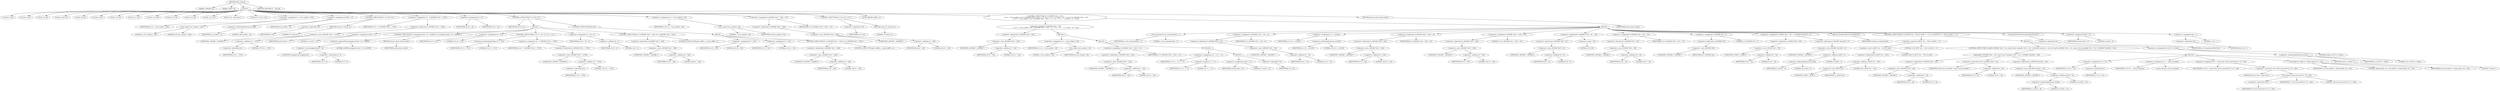digraph tftp_connect {  
"1000115" [label = "(METHOD,tftp_connect)" ]
"1000116" [label = "(PARAM,_DWORD *a1)" ]
"1000117" [label = "(PARAM,_BYTE *a2)" ]
"1000118" [label = "(BLOCK,,)" ]
"1000119" [label = "(LOCAL,v4: int)" ]
"1000120" [label = "(LOCAL,v5: int)" ]
"1000121" [label = "(LOCAL,v6: int)" ]
"1000122" [label = "(LOCAL,result: int)" ]
"1000123" [label = "(LOCAL,v8: int)" ]
"1000124" [label = "(LOCAL,v9: int)" ]
"1000125" [label = "(LOCAL,v10: int)" ]
"1000126" [label = "(LOCAL,v11: int)" ]
"1000127" [label = "(LOCAL,v12: bool)" ]
"1000128" [label = "(LOCAL,v13: int)" ]
"1000129" [label = "(LOCAL,v14: int)" ]
"1000130" [label = "(LOCAL,v15: int *)" ]
"1000131" [label = "(LOCAL,v16: const char *)" ]
"1000132" [label = "(LOCAL,v17: char [ 128 ])" ]
"1000133" [label = "(<operator>.assignment,v4 = Curl_ccalloc(1, 336))" ]
"1000134" [label = "(IDENTIFIER,v4,v4 = Curl_ccalloc(1, 336))" ]
"1000135" [label = "(Curl_ccalloc,Curl_ccalloc(1, 336))" ]
"1000136" [label = "(LITERAL,1,Curl_ccalloc(1, 336))" ]
"1000137" [label = "(LITERAL,336,Curl_ccalloc(1, 336))" ]
"1000138" [label = "(<operator>.assignment,a1[188] = v4)" ]
"1000139" [label = "(<operator>.indirectIndexAccess,a1[188])" ]
"1000140" [label = "(IDENTIFIER,a1,a1[188] = v4)" ]
"1000141" [label = "(LITERAL,188,a1[188] = v4)" ]
"1000142" [label = "(IDENTIFIER,v4,a1[188] = v4)" ]
"1000143" [label = "(CONTROL_STRUCTURE,if ( !v4 ),if ( !v4 ))" ]
"1000144" [label = "(<operator>.logicalNot,!v4)" ]
"1000145" [label = "(IDENTIFIER,v4,!v4)" ]
"1000146" [label = "(RETURN,return 27;,return 27;)" ]
"1000147" [label = "(LITERAL,27,return 27;)" ]
"1000148" [label = "(<operator>.assignment,v5 = *(_DWORD *)(*a1 + 1576))" ]
"1000149" [label = "(IDENTIFIER,v5,v5 = *(_DWORD *)(*a1 + 1576))" ]
"1000150" [label = "(<operator>.indirection,*(_DWORD *)(*a1 + 1576))" ]
"1000151" [label = "(<operator>.cast,(_DWORD *)(*a1 + 1576))" ]
"1000152" [label = "(UNKNOWN,_DWORD *,_DWORD *)" ]
"1000153" [label = "(<operator>.addition,*a1 + 1576)" ]
"1000154" [label = "(<operator>.indirection,*a1)" ]
"1000155" [label = "(IDENTIFIER,a1,*a1 + 1576)" ]
"1000156" [label = "(LITERAL,1576,*a1 + 1576)" ]
"1000157" [label = "(<operator>.assignment,v6 = v4)" ]
"1000158" [label = "(IDENTIFIER,v6,v6 = v4)" ]
"1000159" [label = "(IDENTIFIER,v4,v6 = v4)" ]
"1000160" [label = "(CONTROL_STRUCTURE,if ( v5 ),if ( v5 ))" ]
"1000161" [label = "(IDENTIFIER,v5,if ( v5 ))" ]
"1000162" [label = "(BLOCK,,)" ]
"1000163" [label = "(<operator>.assignment,result = 71)" ]
"1000164" [label = "(IDENTIFIER,result,result = 71)" ]
"1000165" [label = "(LITERAL,71,result = 71)" ]
"1000166" [label = "(CONTROL_STRUCTURE,if ( (unsigned int)(v5 - 8) > 0xFFB0 ),if ( (unsigned int)(v5 - 8) > 0xFFB0 ))" ]
"1000167" [label = "(<operator>.greaterThan,(unsigned int)(v5 - 8) > 0xFFB0)" ]
"1000168" [label = "(<operator>.cast,(unsigned int)(v5 - 8))" ]
"1000169" [label = "(UNKNOWN,unsigned int,unsigned int)" ]
"1000170" [label = "(<operator>.subtraction,v5 - 8)" ]
"1000171" [label = "(IDENTIFIER,v5,v5 - 8)" ]
"1000172" [label = "(LITERAL,8,v5 - 8)" ]
"1000173" [label = "(LITERAL,0xFFB0,(unsigned int)(v5 - 8) > 0xFFB0)" ]
"1000174" [label = "(RETURN,return result;,return result;)" ]
"1000175" [label = "(IDENTIFIER,result,return result;)" ]
"1000176" [label = "(<operator>.assignment,v8 = 512)" ]
"1000177" [label = "(IDENTIFIER,v8,v8 = 512)" ]
"1000178" [label = "(LITERAL,512,v8 = 512)" ]
"1000179" [label = "(CONTROL_STRUCTURE,if ( v5 >= 513 ),if ( v5 >= 513 ))" ]
"1000180" [label = "(<operator>.greaterEqualsThan,v5 >= 513)" ]
"1000181" [label = "(IDENTIFIER,v5,v5 >= 513)" ]
"1000182" [label = "(LITERAL,513,v5 >= 513)" ]
"1000183" [label = "(<operator>.assignment,v8 = *(_DWORD *)(*a1 + 1576))" ]
"1000184" [label = "(IDENTIFIER,v8,v8 = *(_DWORD *)(*a1 + 1576))" ]
"1000185" [label = "(<operator>.indirection,*(_DWORD *)(*a1 + 1576))" ]
"1000186" [label = "(<operator>.cast,(_DWORD *)(*a1 + 1576))" ]
"1000187" [label = "(UNKNOWN,_DWORD *,_DWORD *)" ]
"1000188" [label = "(<operator>.addition,*a1 + 1576)" ]
"1000189" [label = "(<operator>.indirection,*a1)" ]
"1000190" [label = "(IDENTIFIER,a1,*a1 + 1576)" ]
"1000191" [label = "(LITERAL,1576,*a1 + 1576)" ]
"1000192" [label = "(<operator>.assignment,v9 = v8 + 4)" ]
"1000193" [label = "(IDENTIFIER,v9,v9 = v8 + 4)" ]
"1000194" [label = "(<operator>.addition,v8 + 4)" ]
"1000195" [label = "(IDENTIFIER,v8,v8 + 4)" ]
"1000196" [label = "(LITERAL,4,v8 + 4)" ]
"1000197" [label = "(CONTROL_STRUCTURE,if ( *(_DWORD *)(v6 + 328) ),if ( *(_DWORD *)(v6 + 328) ))" ]
"1000198" [label = "(<operator>.indirection,*(_DWORD *)(v6 + 328))" ]
"1000199" [label = "(<operator>.cast,(_DWORD *)(v6 + 328))" ]
"1000200" [label = "(UNKNOWN,_DWORD *,_DWORD *)" ]
"1000201" [label = "(<operator>.addition,v6 + 328)" ]
"1000202" [label = "(IDENTIFIER,v6,v6 + 328)" ]
"1000203" [label = "(LITERAL,328,v6 + 328)" ]
"1000204" [label = "(CONTROL_STRUCTURE,goto LABEL_11;,goto LABEL_11;)" ]
"1000205" [label = "(CONTROL_STRUCTURE,else,else)" ]
"1000206" [label = "(BLOCK,,)" ]
"1000207" [label = "(<operator>.assignment,v9 = 516)" ]
"1000208" [label = "(IDENTIFIER,v9,v9 = 516)" ]
"1000209" [label = "(LITERAL,516,v9 = 516)" ]
"1000210" [label = "(<operator>.assignment,v5 = 512)" ]
"1000211" [label = "(IDENTIFIER,v5,v5 = 512)" ]
"1000212" [label = "(LITERAL,512,v5 = 512)" ]
"1000213" [label = "(CONTROL_STRUCTURE,if ( *(_DWORD *)(v4 + 328) ),if ( *(_DWORD *)(v4 + 328) ))" ]
"1000214" [label = "(<operator>.indirection,*(_DWORD *)(v4 + 328))" ]
"1000215" [label = "(<operator>.cast,(_DWORD *)(v4 + 328))" ]
"1000216" [label = "(UNKNOWN,_DWORD *,_DWORD *)" ]
"1000217" [label = "(<operator>.addition,v4 + 328)" ]
"1000218" [label = "(IDENTIFIER,v4,v4 + 328)" ]
"1000219" [label = "(LITERAL,328,v4 + 328)" ]
"1000220" [label = "(CONTROL_STRUCTURE,goto LABEL_11;,goto LABEL_11;)" ]
"1000221" [label = "(<operator>.assignment,v10 = Curl_ccalloc(1, v9))" ]
"1000222" [label = "(IDENTIFIER,v10,v10 = Curl_ccalloc(1, v9))" ]
"1000223" [label = "(Curl_ccalloc,Curl_ccalloc(1, v9))" ]
"1000224" [label = "(LITERAL,1,Curl_ccalloc(1, v9))" ]
"1000225" [label = "(IDENTIFIER,v9,Curl_ccalloc(1, v9))" ]
"1000226" [label = "(<operator>.assignment,*(_DWORD *)(v6 + 328) = v10)" ]
"1000227" [label = "(<operator>.indirection,*(_DWORD *)(v6 + 328))" ]
"1000228" [label = "(<operator>.cast,(_DWORD *)(v6 + 328))" ]
"1000229" [label = "(UNKNOWN,_DWORD *,_DWORD *)" ]
"1000230" [label = "(<operator>.addition,v6 + 328)" ]
"1000231" [label = "(IDENTIFIER,v6,v6 + 328)" ]
"1000232" [label = "(LITERAL,328,v6 + 328)" ]
"1000233" [label = "(IDENTIFIER,v10,*(_DWORD *)(v6 + 328) = v10)" ]
"1000234" [label = "(CONTROL_STRUCTURE,if ( !v10 ),if ( !v10 ))" ]
"1000235" [label = "(<operator>.logicalNot,!v10)" ]
"1000236" [label = "(IDENTIFIER,v10,!v10)" ]
"1000237" [label = "(RETURN,return 27;,return 27;)" ]
"1000238" [label = "(LITERAL,27,return 27;)" ]
"1000239" [label = "(JUMP_TARGET,LABEL_11)" ]
"1000240" [label = "(CONTROL_STRUCTURE,if ( *(_DWORD *)(v6 + 332)\n    || (v11 = Curl_ccalloc(1, v9), *(_DWORD *)(v6 + 332) = v11, v12 = v11 == 0, result = 27, !v12) ),if ( *(_DWORD *)(v6 + 332)\n    || (v11 = Curl_ccalloc(1, v9), *(_DWORD *)(v6 + 332) = v11, v12 = v11 == 0, result = 27, !v12) ))" ]
"1000241" [label = "(<operator>.logicalOr,*(_DWORD *)(v6 + 332)\n    || (v11 = Curl_ccalloc(1, v9), *(_DWORD *)(v6 + 332) = v11, v12 = v11 == 0, result = 27, !v12))" ]
"1000242" [label = "(<operator>.indirection,*(_DWORD *)(v6 + 332))" ]
"1000243" [label = "(<operator>.cast,(_DWORD *)(v6 + 332))" ]
"1000244" [label = "(UNKNOWN,_DWORD *,_DWORD *)" ]
"1000245" [label = "(<operator>.addition,v6 + 332)" ]
"1000246" [label = "(IDENTIFIER,v6,v6 + 332)" ]
"1000247" [label = "(LITERAL,332,v6 + 332)" ]
"1000248" [label = "(BLOCK,,)" ]
"1000249" [label = "(<operator>.assignment,v11 = Curl_ccalloc(1, v9))" ]
"1000250" [label = "(IDENTIFIER,v11,v11 = Curl_ccalloc(1, v9))" ]
"1000251" [label = "(Curl_ccalloc,Curl_ccalloc(1, v9))" ]
"1000252" [label = "(LITERAL,1,Curl_ccalloc(1, v9))" ]
"1000253" [label = "(IDENTIFIER,v9,Curl_ccalloc(1, v9))" ]
"1000254" [label = "(BLOCK,,)" ]
"1000255" [label = "(<operator>.assignment,*(_DWORD *)(v6 + 332) = v11)" ]
"1000256" [label = "(<operator>.indirection,*(_DWORD *)(v6 + 332))" ]
"1000257" [label = "(<operator>.cast,(_DWORD *)(v6 + 332))" ]
"1000258" [label = "(UNKNOWN,_DWORD *,_DWORD *)" ]
"1000259" [label = "(<operator>.addition,v6 + 332)" ]
"1000260" [label = "(IDENTIFIER,v6,v6 + 332)" ]
"1000261" [label = "(LITERAL,332,v6 + 332)" ]
"1000262" [label = "(IDENTIFIER,v11,*(_DWORD *)(v6 + 332) = v11)" ]
"1000263" [label = "(BLOCK,,)" ]
"1000264" [label = "(<operator>.assignment,v12 = v11 == 0)" ]
"1000265" [label = "(IDENTIFIER,v12,v12 = v11 == 0)" ]
"1000266" [label = "(<operator>.equals,v11 == 0)" ]
"1000267" [label = "(IDENTIFIER,v11,v11 == 0)" ]
"1000268" [label = "(LITERAL,0,v11 == 0)" ]
"1000269" [label = "(BLOCK,,)" ]
"1000270" [label = "(<operator>.assignment,result = 27)" ]
"1000271" [label = "(IDENTIFIER,result,result = 27)" ]
"1000272" [label = "(LITERAL,27,result = 27)" ]
"1000273" [label = "(<operator>.logicalNot,!v12)" ]
"1000274" [label = "(IDENTIFIER,v12,!v12)" ]
"1000275" [label = "(BLOCK,,)" ]
"1000276" [label = "(Curl_conncontrol,Curl_conncontrol(a1, 1))" ]
"1000277" [label = "(IDENTIFIER,a1,Curl_conncontrol(a1, 1))" ]
"1000278" [label = "(LITERAL,1,Curl_conncontrol(a1, 1))" ]
"1000279" [label = "(<operator>.assignment,*(_DWORD *)(v6 + 16) = a1)" ]
"1000280" [label = "(<operator>.indirection,*(_DWORD *)(v6 + 16))" ]
"1000281" [label = "(<operator>.cast,(_DWORD *)(v6 + 16))" ]
"1000282" [label = "(UNKNOWN,_DWORD *,_DWORD *)" ]
"1000283" [label = "(<operator>.addition,v6 + 16)" ]
"1000284" [label = "(IDENTIFIER,v6,v6 + 16)" ]
"1000285" [label = "(LITERAL,16,v6 + 16)" ]
"1000286" [label = "(IDENTIFIER,a1,*(_DWORD *)(v6 + 16) = a1)" ]
"1000287" [label = "(<operator>.assignment,v13 = a1[105])" ]
"1000288" [label = "(IDENTIFIER,v13,v13 = a1[105])" ]
"1000289" [label = "(<operator>.indirectIndexAccess,a1[105])" ]
"1000290" [label = "(IDENTIFIER,a1,v13 = a1[105])" ]
"1000291" [label = "(LITERAL,105,v13 = a1[105])" ]
"1000292" [label = "(<operator>.assignment,*(_DWORD *)(v6 + 324) = v5)" ]
"1000293" [label = "(<operator>.indirection,*(_DWORD *)(v6 + 324))" ]
"1000294" [label = "(<operator>.cast,(_DWORD *)(v6 + 324))" ]
"1000295" [label = "(UNKNOWN,_DWORD *,_DWORD *)" ]
"1000296" [label = "(<operator>.addition,v6 + 324)" ]
"1000297" [label = "(IDENTIFIER,v6,v6 + 324)" ]
"1000298" [label = "(LITERAL,324,v6 + 324)" ]
"1000299" [label = "(IDENTIFIER,v5,*(_DWORD *)(v6 + 324) = v5)" ]
"1000300" [label = "(<operator>.assignment,*(_DWORD *)(v6 + 320) = 512)" ]
"1000301" [label = "(<operator>.indirection,*(_DWORD *)(v6 + 320))" ]
"1000302" [label = "(<operator>.cast,(_DWORD *)(v6 + 320))" ]
"1000303" [label = "(UNKNOWN,_DWORD *,_DWORD *)" ]
"1000304" [label = "(<operator>.addition,v6 + 320)" ]
"1000305" [label = "(IDENTIFIER,v6,v6 + 320)" ]
"1000306" [label = "(LITERAL,320,v6 + 320)" ]
"1000307" [label = "(LITERAL,512,*(_DWORD *)(v6 + 320) = 512)" ]
"1000308" [label = "(<operator>.assignment,*(_DWORD *)(v6 + 8) = -100)" ]
"1000309" [label = "(<operator>.indirection,*(_DWORD *)(v6 + 8))" ]
"1000310" [label = "(<operator>.cast,(_DWORD *)(v6 + 8))" ]
"1000311" [label = "(UNKNOWN,_DWORD *,_DWORD *)" ]
"1000312" [label = "(<operator>.addition,v6 + 8)" ]
"1000313" [label = "(IDENTIFIER,v6,v6 + 8)" ]
"1000314" [label = "(LITERAL,8,v6 + 8)" ]
"1000315" [label = "(<operator>.minus,-100)" ]
"1000316" [label = "(LITERAL,100,-100)" ]
"1000317" [label = "(<operator>.assignment,*(_DWORD *)(v6 + 20) = v13)" ]
"1000318" [label = "(<operator>.indirection,*(_DWORD *)(v6 + 20))" ]
"1000319" [label = "(<operator>.cast,(_DWORD *)(v6 + 20))" ]
"1000320" [label = "(UNKNOWN,_DWORD *,_DWORD *)" ]
"1000321" [label = "(<operator>.addition,v6 + 20)" ]
"1000322" [label = "(IDENTIFIER,v6,v6 + 20)" ]
"1000323" [label = "(LITERAL,20,v6 + 20)" ]
"1000324" [label = "(IDENTIFIER,v13,*(_DWORD *)(v6 + 20) = v13)" ]
"1000325" [label = "(<operator>.assignment,*(_DWORD *)v6 = 0)" ]
"1000326" [label = "(<operator>.indirection,*(_DWORD *)v6)" ]
"1000327" [label = "(<operator>.cast,(_DWORD *)v6)" ]
"1000328" [label = "(UNKNOWN,_DWORD *,_DWORD *)" ]
"1000329" [label = "(IDENTIFIER,v6,(_DWORD *)v6)" ]
"1000330" [label = "(LITERAL,0,*(_DWORD *)v6 = 0)" ]
"1000331" [label = "(<operator>.assignment,*(_WORD *)(v6 + 52) = *(_DWORD *)(a1[20] + 4))" ]
"1000332" [label = "(<operator>.indirection,*(_WORD *)(v6 + 52))" ]
"1000333" [label = "(<operator>.cast,(_WORD *)(v6 + 52))" ]
"1000334" [label = "(UNKNOWN,_WORD *,_WORD *)" ]
"1000335" [label = "(<operator>.addition,v6 + 52)" ]
"1000336" [label = "(IDENTIFIER,v6,v6 + 52)" ]
"1000337" [label = "(LITERAL,52,v6 + 52)" ]
"1000338" [label = "(<operator>.indirection,*(_DWORD *)(a1[20] + 4))" ]
"1000339" [label = "(<operator>.cast,(_DWORD *)(a1[20] + 4))" ]
"1000340" [label = "(UNKNOWN,_DWORD *,_DWORD *)" ]
"1000341" [label = "(<operator>.addition,a1[20] + 4)" ]
"1000342" [label = "(<operator>.indirectIndexAccess,a1[20])" ]
"1000343" [label = "(IDENTIFIER,a1,a1[20] + 4)" ]
"1000344" [label = "(LITERAL,20,a1[20] + 4)" ]
"1000345" [label = "(LITERAL,4,a1[20] + 4)" ]
"1000346" [label = "(tftp_set_timeouts,tftp_set_timeouts(v6))" ]
"1000347" [label = "(IDENTIFIER,v6,tftp_set_timeouts(v6))" ]
"1000348" [label = "(CONTROL_STRUCTURE,if ( (*((_BYTE *)a1 + 591) & 0x40) == 0 ),if ( (*((_BYTE *)a1 + 591) & 0x40) == 0 ))" ]
"1000349" [label = "(<operator>.equals,(*((_BYTE *)a1 + 591) & 0x40) == 0)" ]
"1000350" [label = "(<operator>.and,*((_BYTE *)a1 + 591) & 0x40)" ]
"1000351" [label = "(<operator>.indirection,*((_BYTE *)a1 + 591))" ]
"1000352" [label = "(<operator>.addition,(_BYTE *)a1 + 591)" ]
"1000353" [label = "(<operator>.cast,(_BYTE *)a1)" ]
"1000354" [label = "(UNKNOWN,_BYTE *,_BYTE *)" ]
"1000355" [label = "(IDENTIFIER,a1,(_BYTE *)a1)" ]
"1000356" [label = "(LITERAL,591,(_BYTE *)a1 + 591)" ]
"1000357" [label = "(LITERAL,0x40,*((_BYTE *)a1 + 591) & 0x40)" ]
"1000358" [label = "(LITERAL,0,(*((_BYTE *)a1 + 591) & 0x40) == 0)" ]
"1000359" [label = "(BLOCK,,)" ]
"1000360" [label = "(CONTROL_STRUCTURE,if ( bind(*(_DWORD *)(v6 + 20), (const struct sockaddr *)(v6 + 52), *(_DWORD *)(a1[20] + 16)) ),if ( bind(*(_DWORD *)(v6 + 20), (const struct sockaddr *)(v6 + 52), *(_DWORD *)(a1[20] + 16)) ))" ]
"1000361" [label = "(bind,bind(*(_DWORD *)(v6 + 20), (const struct sockaddr *)(v6 + 52), *(_DWORD *)(a1[20] + 16)))" ]
"1000362" [label = "(<operator>.indirection,*(_DWORD *)(v6 + 20))" ]
"1000363" [label = "(<operator>.cast,(_DWORD *)(v6 + 20))" ]
"1000364" [label = "(UNKNOWN,_DWORD *,_DWORD *)" ]
"1000365" [label = "(<operator>.addition,v6 + 20)" ]
"1000366" [label = "(IDENTIFIER,v6,v6 + 20)" ]
"1000367" [label = "(LITERAL,20,v6 + 20)" ]
"1000368" [label = "(<operator>.cast,(const struct sockaddr *)(v6 + 52))" ]
"1000369" [label = "(UNKNOWN,const struct sockaddr *,const struct sockaddr *)" ]
"1000370" [label = "(<operator>.addition,v6 + 52)" ]
"1000371" [label = "(IDENTIFIER,v6,v6 + 52)" ]
"1000372" [label = "(LITERAL,52,v6 + 52)" ]
"1000373" [label = "(<operator>.indirection,*(_DWORD *)(a1[20] + 16))" ]
"1000374" [label = "(<operator>.cast,(_DWORD *)(a1[20] + 16))" ]
"1000375" [label = "(UNKNOWN,_DWORD *,_DWORD *)" ]
"1000376" [label = "(<operator>.addition,a1[20] + 16)" ]
"1000377" [label = "(<operator>.indirectIndexAccess,a1[20])" ]
"1000378" [label = "(IDENTIFIER,a1,a1[20] + 16)" ]
"1000379" [label = "(LITERAL,20,a1[20] + 16)" ]
"1000380" [label = "(LITERAL,16,a1[20] + 16)" ]
"1000381" [label = "(BLOCK,,)" ]
"1000382" [label = "(<operator>.assignment,v14 = *a1)" ]
"1000383" [label = "(IDENTIFIER,v14,v14 = *a1)" ]
"1000384" [label = "(<operator>.indirection,*a1)" ]
"1000385" [label = "(IDENTIFIER,a1,v14 = *a1)" ]
"1000386" [label = "(<operator>.assignment,v15 = _errno_location())" ]
"1000387" [label = "(IDENTIFIER,v15,v15 = _errno_location())" ]
"1000388" [label = "(_errno_location,_errno_location())" ]
"1000389" [label = "(<operator>.assignment,v16 = (const char *)Curl_strerror(*v15, v17, 128))" ]
"1000390" [label = "(IDENTIFIER,v16,v16 = (const char *)Curl_strerror(*v15, v17, 128))" ]
"1000391" [label = "(<operator>.cast,(const char *)Curl_strerror(*v15, v17, 128))" ]
"1000392" [label = "(UNKNOWN,const char *,const char *)" ]
"1000393" [label = "(Curl_strerror,Curl_strerror(*v15, v17, 128))" ]
"1000394" [label = "(<operator>.indirection,*v15)" ]
"1000395" [label = "(IDENTIFIER,v15,Curl_strerror(*v15, v17, 128))" ]
"1000396" [label = "(IDENTIFIER,v17,Curl_strerror(*v15, v17, 128))" ]
"1000397" [label = "(LITERAL,128,Curl_strerror(*v15, v17, 128))" ]
"1000398" [label = "(Curl_failf,Curl_failf(v14, \"bind() failed; %s\", v16))" ]
"1000399" [label = "(IDENTIFIER,v14,Curl_failf(v14, \"bind() failed; %s\", v16))" ]
"1000400" [label = "(LITERAL,\"bind() failed; %s\",Curl_failf(v14, \"bind() failed; %s\", v16))" ]
"1000401" [label = "(IDENTIFIER,v16,Curl_failf(v14, \"bind() failed; %s\", v16))" ]
"1000402" [label = "(RETURN,return 7;,return 7;)" ]
"1000403" [label = "(LITERAL,7,return 7;)" ]
"1000404" [label = "(<operators>.assignmentOr,a1[147] |= 0x40u)" ]
"1000405" [label = "(<operator>.indirectIndexAccess,a1[147])" ]
"1000406" [label = "(IDENTIFIER,a1,a1[147] |= 0x40u)" ]
"1000407" [label = "(LITERAL,147,a1[147] |= 0x40u)" ]
"1000408" [label = "(LITERAL,0x40u,a1[147] |= 0x40u)" ]
"1000409" [label = "(Curl_pgrsStartNow,Curl_pgrsStartNow(*a1))" ]
"1000410" [label = "(<operator>.indirection,*a1)" ]
"1000411" [label = "(IDENTIFIER,a1,Curl_pgrsStartNow(*a1))" ]
"1000412" [label = "(<operator>.assignment,result = 0)" ]
"1000413" [label = "(IDENTIFIER,result,result = 0)" ]
"1000414" [label = "(LITERAL,0,result = 0)" ]
"1000415" [label = "(<operator>.assignment,*a2 = 1)" ]
"1000416" [label = "(<operator>.indirection,*a2)" ]
"1000417" [label = "(IDENTIFIER,a2,*a2 = 1)" ]
"1000418" [label = "(LITERAL,1,*a2 = 1)" ]
"1000419" [label = "(RETURN,return result;,return result;)" ]
"1000420" [label = "(IDENTIFIER,result,return result;)" ]
"1000421" [label = "(METHOD_RETURN,int __fastcall)" ]
  "1000115" -> "1000116" 
  "1000115" -> "1000117" 
  "1000115" -> "1000118" 
  "1000115" -> "1000421" 
  "1000118" -> "1000119" 
  "1000118" -> "1000120" 
  "1000118" -> "1000121" 
  "1000118" -> "1000122" 
  "1000118" -> "1000123" 
  "1000118" -> "1000124" 
  "1000118" -> "1000125" 
  "1000118" -> "1000126" 
  "1000118" -> "1000127" 
  "1000118" -> "1000128" 
  "1000118" -> "1000129" 
  "1000118" -> "1000130" 
  "1000118" -> "1000131" 
  "1000118" -> "1000132" 
  "1000118" -> "1000133" 
  "1000118" -> "1000138" 
  "1000118" -> "1000143" 
  "1000118" -> "1000148" 
  "1000118" -> "1000157" 
  "1000118" -> "1000160" 
  "1000118" -> "1000221" 
  "1000118" -> "1000226" 
  "1000118" -> "1000234" 
  "1000118" -> "1000239" 
  "1000118" -> "1000240" 
  "1000118" -> "1000419" 
  "1000133" -> "1000134" 
  "1000133" -> "1000135" 
  "1000135" -> "1000136" 
  "1000135" -> "1000137" 
  "1000138" -> "1000139" 
  "1000138" -> "1000142" 
  "1000139" -> "1000140" 
  "1000139" -> "1000141" 
  "1000143" -> "1000144" 
  "1000143" -> "1000146" 
  "1000144" -> "1000145" 
  "1000146" -> "1000147" 
  "1000148" -> "1000149" 
  "1000148" -> "1000150" 
  "1000150" -> "1000151" 
  "1000151" -> "1000152" 
  "1000151" -> "1000153" 
  "1000153" -> "1000154" 
  "1000153" -> "1000156" 
  "1000154" -> "1000155" 
  "1000157" -> "1000158" 
  "1000157" -> "1000159" 
  "1000160" -> "1000161" 
  "1000160" -> "1000162" 
  "1000160" -> "1000205" 
  "1000162" -> "1000163" 
  "1000162" -> "1000166" 
  "1000162" -> "1000176" 
  "1000162" -> "1000179" 
  "1000162" -> "1000192" 
  "1000162" -> "1000197" 
  "1000163" -> "1000164" 
  "1000163" -> "1000165" 
  "1000166" -> "1000167" 
  "1000166" -> "1000174" 
  "1000167" -> "1000168" 
  "1000167" -> "1000173" 
  "1000168" -> "1000169" 
  "1000168" -> "1000170" 
  "1000170" -> "1000171" 
  "1000170" -> "1000172" 
  "1000174" -> "1000175" 
  "1000176" -> "1000177" 
  "1000176" -> "1000178" 
  "1000179" -> "1000180" 
  "1000179" -> "1000183" 
  "1000180" -> "1000181" 
  "1000180" -> "1000182" 
  "1000183" -> "1000184" 
  "1000183" -> "1000185" 
  "1000185" -> "1000186" 
  "1000186" -> "1000187" 
  "1000186" -> "1000188" 
  "1000188" -> "1000189" 
  "1000188" -> "1000191" 
  "1000189" -> "1000190" 
  "1000192" -> "1000193" 
  "1000192" -> "1000194" 
  "1000194" -> "1000195" 
  "1000194" -> "1000196" 
  "1000197" -> "1000198" 
  "1000197" -> "1000204" 
  "1000198" -> "1000199" 
  "1000199" -> "1000200" 
  "1000199" -> "1000201" 
  "1000201" -> "1000202" 
  "1000201" -> "1000203" 
  "1000205" -> "1000206" 
  "1000206" -> "1000207" 
  "1000206" -> "1000210" 
  "1000206" -> "1000213" 
  "1000207" -> "1000208" 
  "1000207" -> "1000209" 
  "1000210" -> "1000211" 
  "1000210" -> "1000212" 
  "1000213" -> "1000214" 
  "1000213" -> "1000220" 
  "1000214" -> "1000215" 
  "1000215" -> "1000216" 
  "1000215" -> "1000217" 
  "1000217" -> "1000218" 
  "1000217" -> "1000219" 
  "1000221" -> "1000222" 
  "1000221" -> "1000223" 
  "1000223" -> "1000224" 
  "1000223" -> "1000225" 
  "1000226" -> "1000227" 
  "1000226" -> "1000233" 
  "1000227" -> "1000228" 
  "1000228" -> "1000229" 
  "1000228" -> "1000230" 
  "1000230" -> "1000231" 
  "1000230" -> "1000232" 
  "1000234" -> "1000235" 
  "1000234" -> "1000237" 
  "1000235" -> "1000236" 
  "1000237" -> "1000238" 
  "1000240" -> "1000241" 
  "1000240" -> "1000275" 
  "1000241" -> "1000242" 
  "1000241" -> "1000248" 
  "1000242" -> "1000243" 
  "1000243" -> "1000244" 
  "1000243" -> "1000245" 
  "1000245" -> "1000246" 
  "1000245" -> "1000247" 
  "1000248" -> "1000249" 
  "1000248" -> "1000254" 
  "1000249" -> "1000250" 
  "1000249" -> "1000251" 
  "1000251" -> "1000252" 
  "1000251" -> "1000253" 
  "1000254" -> "1000255" 
  "1000254" -> "1000263" 
  "1000255" -> "1000256" 
  "1000255" -> "1000262" 
  "1000256" -> "1000257" 
  "1000257" -> "1000258" 
  "1000257" -> "1000259" 
  "1000259" -> "1000260" 
  "1000259" -> "1000261" 
  "1000263" -> "1000264" 
  "1000263" -> "1000269" 
  "1000264" -> "1000265" 
  "1000264" -> "1000266" 
  "1000266" -> "1000267" 
  "1000266" -> "1000268" 
  "1000269" -> "1000270" 
  "1000269" -> "1000273" 
  "1000270" -> "1000271" 
  "1000270" -> "1000272" 
  "1000273" -> "1000274" 
  "1000275" -> "1000276" 
  "1000275" -> "1000279" 
  "1000275" -> "1000287" 
  "1000275" -> "1000292" 
  "1000275" -> "1000300" 
  "1000275" -> "1000308" 
  "1000275" -> "1000317" 
  "1000275" -> "1000325" 
  "1000275" -> "1000331" 
  "1000275" -> "1000346" 
  "1000275" -> "1000348" 
  "1000275" -> "1000409" 
  "1000275" -> "1000412" 
  "1000275" -> "1000415" 
  "1000276" -> "1000277" 
  "1000276" -> "1000278" 
  "1000279" -> "1000280" 
  "1000279" -> "1000286" 
  "1000280" -> "1000281" 
  "1000281" -> "1000282" 
  "1000281" -> "1000283" 
  "1000283" -> "1000284" 
  "1000283" -> "1000285" 
  "1000287" -> "1000288" 
  "1000287" -> "1000289" 
  "1000289" -> "1000290" 
  "1000289" -> "1000291" 
  "1000292" -> "1000293" 
  "1000292" -> "1000299" 
  "1000293" -> "1000294" 
  "1000294" -> "1000295" 
  "1000294" -> "1000296" 
  "1000296" -> "1000297" 
  "1000296" -> "1000298" 
  "1000300" -> "1000301" 
  "1000300" -> "1000307" 
  "1000301" -> "1000302" 
  "1000302" -> "1000303" 
  "1000302" -> "1000304" 
  "1000304" -> "1000305" 
  "1000304" -> "1000306" 
  "1000308" -> "1000309" 
  "1000308" -> "1000315" 
  "1000309" -> "1000310" 
  "1000310" -> "1000311" 
  "1000310" -> "1000312" 
  "1000312" -> "1000313" 
  "1000312" -> "1000314" 
  "1000315" -> "1000316" 
  "1000317" -> "1000318" 
  "1000317" -> "1000324" 
  "1000318" -> "1000319" 
  "1000319" -> "1000320" 
  "1000319" -> "1000321" 
  "1000321" -> "1000322" 
  "1000321" -> "1000323" 
  "1000325" -> "1000326" 
  "1000325" -> "1000330" 
  "1000326" -> "1000327" 
  "1000327" -> "1000328" 
  "1000327" -> "1000329" 
  "1000331" -> "1000332" 
  "1000331" -> "1000338" 
  "1000332" -> "1000333" 
  "1000333" -> "1000334" 
  "1000333" -> "1000335" 
  "1000335" -> "1000336" 
  "1000335" -> "1000337" 
  "1000338" -> "1000339" 
  "1000339" -> "1000340" 
  "1000339" -> "1000341" 
  "1000341" -> "1000342" 
  "1000341" -> "1000345" 
  "1000342" -> "1000343" 
  "1000342" -> "1000344" 
  "1000346" -> "1000347" 
  "1000348" -> "1000349" 
  "1000348" -> "1000359" 
  "1000349" -> "1000350" 
  "1000349" -> "1000358" 
  "1000350" -> "1000351" 
  "1000350" -> "1000357" 
  "1000351" -> "1000352" 
  "1000352" -> "1000353" 
  "1000352" -> "1000356" 
  "1000353" -> "1000354" 
  "1000353" -> "1000355" 
  "1000359" -> "1000360" 
  "1000359" -> "1000404" 
  "1000360" -> "1000361" 
  "1000360" -> "1000381" 
  "1000361" -> "1000362" 
  "1000361" -> "1000368" 
  "1000361" -> "1000373" 
  "1000362" -> "1000363" 
  "1000363" -> "1000364" 
  "1000363" -> "1000365" 
  "1000365" -> "1000366" 
  "1000365" -> "1000367" 
  "1000368" -> "1000369" 
  "1000368" -> "1000370" 
  "1000370" -> "1000371" 
  "1000370" -> "1000372" 
  "1000373" -> "1000374" 
  "1000374" -> "1000375" 
  "1000374" -> "1000376" 
  "1000376" -> "1000377" 
  "1000376" -> "1000380" 
  "1000377" -> "1000378" 
  "1000377" -> "1000379" 
  "1000381" -> "1000382" 
  "1000381" -> "1000386" 
  "1000381" -> "1000389" 
  "1000381" -> "1000398" 
  "1000381" -> "1000402" 
  "1000382" -> "1000383" 
  "1000382" -> "1000384" 
  "1000384" -> "1000385" 
  "1000386" -> "1000387" 
  "1000386" -> "1000388" 
  "1000389" -> "1000390" 
  "1000389" -> "1000391" 
  "1000391" -> "1000392" 
  "1000391" -> "1000393" 
  "1000393" -> "1000394" 
  "1000393" -> "1000396" 
  "1000393" -> "1000397" 
  "1000394" -> "1000395" 
  "1000398" -> "1000399" 
  "1000398" -> "1000400" 
  "1000398" -> "1000401" 
  "1000402" -> "1000403" 
  "1000404" -> "1000405" 
  "1000404" -> "1000408" 
  "1000405" -> "1000406" 
  "1000405" -> "1000407" 
  "1000409" -> "1000410" 
  "1000410" -> "1000411" 
  "1000412" -> "1000413" 
  "1000412" -> "1000414" 
  "1000415" -> "1000416" 
  "1000415" -> "1000418" 
  "1000416" -> "1000417" 
  "1000419" -> "1000420" 
}
